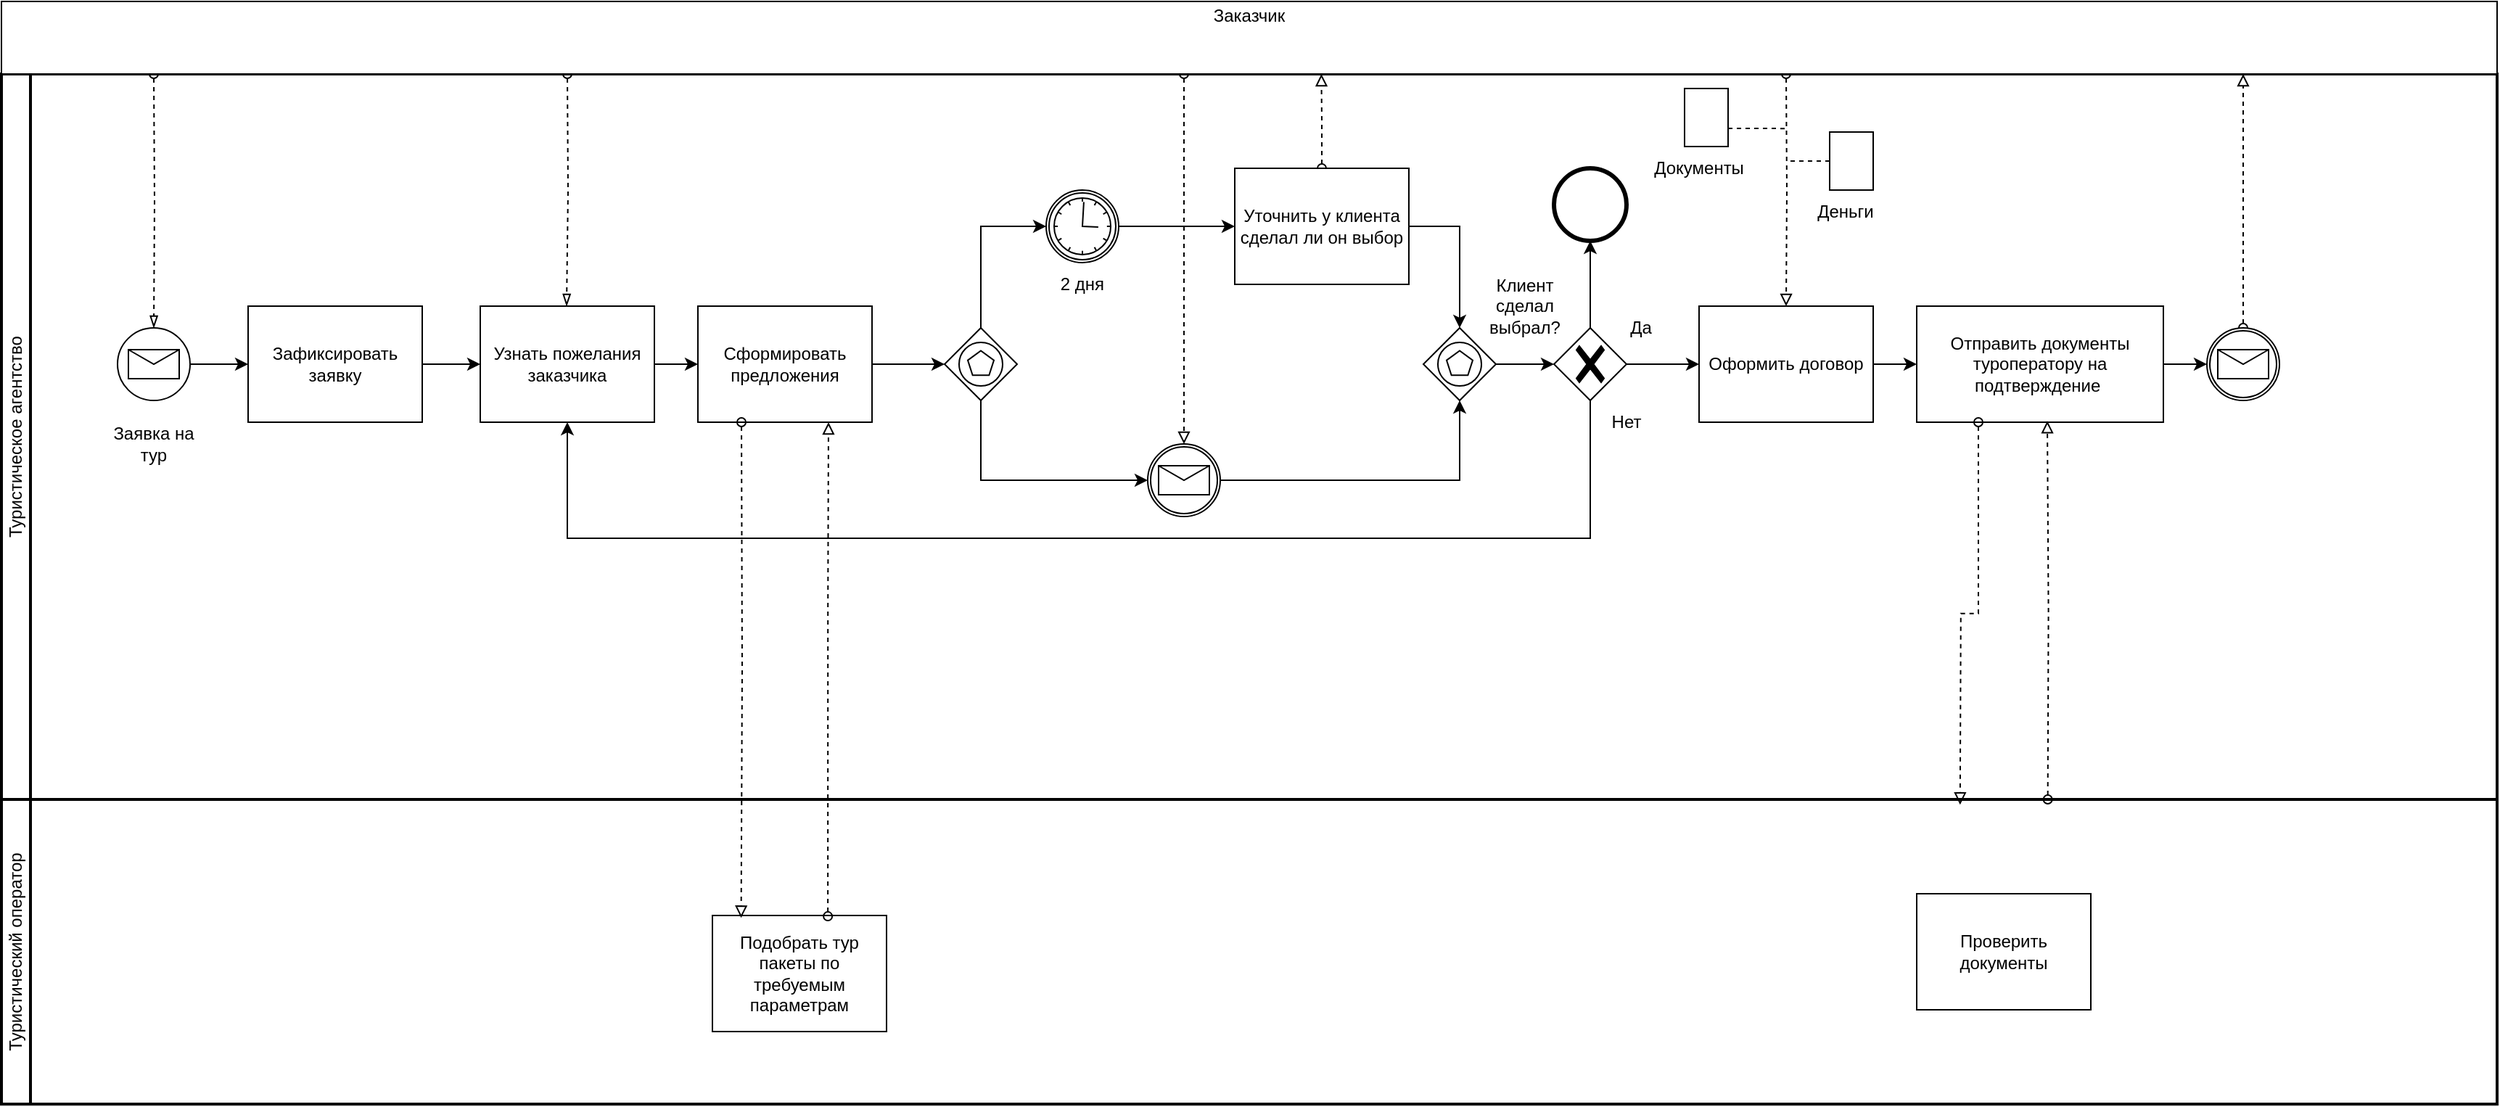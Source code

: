 <mxfile version="26.0.11">
  <diagram name="Страница — 1" id="82ZXLPhcrXQWVRTzGSwM">
    <mxGraphModel dx="1877" dy="565" grid="1" gridSize="10" guides="1" tooltips="1" connect="1" arrows="1" fold="1" page="1" pageScale="1" pageWidth="827" pageHeight="1169" math="0" shadow="0">
      <root>
        <mxCell id="0" />
        <mxCell id="1" parent="0" />
        <mxCell id="wJVDtzto6iilkjuluCDq-61" value="Туристический оператор" style="swimlane;html=1;startSize=20;fontStyle=0;collapsible=0;horizontal=0;swimlaneLine=1;swimlaneFillColor=#ffffff;strokeWidth=2;whiteSpace=wrap;" vertex="1" parent="1">
          <mxGeometry x="-60" y="1200" width="1720" height="210" as="geometry" />
        </mxCell>
        <mxCell id="wJVDtzto6iilkjuluCDq-63" value="Подобрать тур пакеты по требуемым параметрам" style="points=[[0.25,0,0],[0.5,0,0],[0.75,0,0],[1,0.25,0],[1,0.5,0],[1,0.75,0],[0.75,1,0],[0.5,1,0],[0.25,1,0],[0,0.75,0],[0,0.5,0],[0,0.25,0]];shape=mxgraph.bpmn.task2;whiteSpace=wrap;rectStyle=rounded;size=10;html=1;container=1;expand=0;collapsible=0;taskMarker=manual;" vertex="1" parent="wJVDtzto6iilkjuluCDq-61">
          <mxGeometry x="490" y="80" width="120" height="80" as="geometry" />
        </mxCell>
        <mxCell id="wJVDtzto6iilkjuluCDq-65" value="Проверить документы" style="points=[[0.25,0,0],[0.5,0,0],[0.75,0,0],[1,0.25,0],[1,0.5,0],[1,0.75,0],[0.75,1,0],[0.5,1,0],[0.25,1,0],[0,0.75,0],[0,0.5,0],[0,0.25,0]];shape=mxgraph.bpmn.task2;whiteSpace=wrap;rectStyle=rounded;size=10;html=1;container=1;expand=0;collapsible=0;taskMarker=manual;" vertex="1" parent="wJVDtzto6iilkjuluCDq-61">
          <mxGeometry x="1320" y="65" width="120" height="80" as="geometry" />
        </mxCell>
        <mxCell id="wJVDtzto6iilkjuluCDq-2" value="Туристическое агентство" style="swimlane;html=1;startSize=20;fontStyle=0;collapsible=0;horizontal=0;swimlaneLine=1;swimlaneFillColor=#ffffff;strokeWidth=2;whiteSpace=wrap;" vertex="1" parent="1">
          <mxGeometry x="-60" y="700" width="1720" height="500" as="geometry" />
        </mxCell>
        <mxCell id="wJVDtzto6iilkjuluCDq-4" value="" style="points=[[0.145,0.145,0],[0.5,0,0],[0.855,0.145,0],[1,0.5,0],[0.855,0.855,0],[0.5,1,0],[0.145,0.855,0],[0,0.5,0]];shape=mxgraph.bpmn.event;html=1;verticalLabelPosition=bottom;labelBackgroundColor=#ffffff;verticalAlign=top;align=center;perimeter=ellipsePerimeter;outlineConnect=0;aspect=fixed;outline=standard;symbol=message;" vertex="1" parent="wJVDtzto6iilkjuluCDq-2">
          <mxGeometry x="80" y="175" width="50" height="50" as="geometry" />
        </mxCell>
        <mxCell id="wJVDtzto6iilkjuluCDq-5" value="Заявка на тур" style="text;strokeColor=none;align=center;fillColor=none;html=1;verticalAlign=middle;whiteSpace=wrap;rounded=0;" vertex="1" parent="wJVDtzto6iilkjuluCDq-2">
          <mxGeometry x="75" y="240" width="60" height="30" as="geometry" />
        </mxCell>
        <mxCell id="wJVDtzto6iilkjuluCDq-6" value="Зафиксировать заявку" style="points=[[0.25,0,0],[0.5,0,0],[0.75,0,0],[1,0.25,0],[1,0.5,0],[1,0.75,0],[0.75,1,0],[0.5,1,0],[0.25,1,0],[0,0.75,0],[0,0.5,0],[0,0.25,0]];shape=mxgraph.bpmn.task2;whiteSpace=wrap;rectStyle=rounded;size=10;html=1;container=1;expand=0;collapsible=0;taskMarker=manual;" vertex="1" parent="wJVDtzto6iilkjuluCDq-2">
          <mxGeometry x="170" y="160" width="120" height="80" as="geometry" />
        </mxCell>
        <mxCell id="wJVDtzto6iilkjuluCDq-7" style="edgeStyle=orthogonalEdgeStyle;rounded=0;orthogonalLoop=1;jettySize=auto;html=1;exitX=1;exitY=0.5;exitDx=0;exitDy=0;exitPerimeter=0;entryX=0;entryY=0.5;entryDx=0;entryDy=0;entryPerimeter=0;" edge="1" parent="wJVDtzto6iilkjuluCDq-2" source="wJVDtzto6iilkjuluCDq-4" target="wJVDtzto6iilkjuluCDq-6">
          <mxGeometry relative="1" as="geometry" />
        </mxCell>
        <mxCell id="wJVDtzto6iilkjuluCDq-8" value="Узнать пожелания заказчика" style="points=[[0.25,0,0],[0.5,0,0],[0.75,0,0],[1,0.25,0],[1,0.5,0],[1,0.75,0],[0.75,1,0],[0.5,1,0],[0.25,1,0],[0,0.75,0],[0,0.5,0],[0,0.25,0]];shape=mxgraph.bpmn.task2;whiteSpace=wrap;rectStyle=rounded;size=10;html=1;container=1;expand=0;collapsible=0;taskMarker=manual;" vertex="1" parent="wJVDtzto6iilkjuluCDq-2">
          <mxGeometry x="330" y="160" width="120" height="80" as="geometry" />
        </mxCell>
        <mxCell id="wJVDtzto6iilkjuluCDq-9" style="edgeStyle=orthogonalEdgeStyle;rounded=0;orthogonalLoop=1;jettySize=auto;html=1;exitX=1;exitY=0.5;exitDx=0;exitDy=0;exitPerimeter=0;entryX=0;entryY=0.5;entryDx=0;entryDy=0;entryPerimeter=0;" edge="1" parent="wJVDtzto6iilkjuluCDq-2" source="wJVDtzto6iilkjuluCDq-6" target="wJVDtzto6iilkjuluCDq-8">
          <mxGeometry relative="1" as="geometry" />
        </mxCell>
        <mxCell id="wJVDtzto6iilkjuluCDq-10" style="edgeStyle=orthogonalEdgeStyle;rounded=0;orthogonalLoop=1;jettySize=auto;html=1;entryX=0.5;entryY=0;entryDx=0;entryDy=0;entryPerimeter=0;dashed=1;startArrow=oval;startFill=0;endArrow=blockThin;endFill=0;" edge="1" parent="wJVDtzto6iilkjuluCDq-2" target="wJVDtzto6iilkjuluCDq-4">
          <mxGeometry relative="1" as="geometry">
            <mxPoint x="105" as="sourcePoint" />
          </mxGeometry>
        </mxCell>
        <mxCell id="wJVDtzto6iilkjuluCDq-11" style="edgeStyle=orthogonalEdgeStyle;rounded=0;orthogonalLoop=1;jettySize=auto;html=1;entryX=0.5;entryY=0;entryDx=0;entryDy=0;entryPerimeter=0;dashed=1;startArrow=oval;startFill=0;endArrow=blockThin;endFill=0;" edge="1" parent="wJVDtzto6iilkjuluCDq-2">
          <mxGeometry relative="1" as="geometry">
            <mxPoint x="390" as="sourcePoint" />
            <mxPoint x="389.5" y="160" as="targetPoint" />
          </mxGeometry>
        </mxCell>
        <mxCell id="wJVDtzto6iilkjuluCDq-54" style="edgeStyle=orthogonalEdgeStyle;rounded=0;orthogonalLoop=1;jettySize=auto;html=1;entryX=0.416;entryY=1.027;entryDx=0;entryDy=0;entryPerimeter=0;dashed=1;startArrow=oval;startFill=0;endArrow=block;endFill=0;exitX=0.663;exitY=0.007;exitDx=0;exitDy=0;exitPerimeter=0;" edge="1" parent="wJVDtzto6iilkjuluCDq-2" source="wJVDtzto6iilkjuluCDq-63">
          <mxGeometry relative="1" as="geometry">
            <mxPoint x="570.0" y="240.0" as="targetPoint" />
            <mxPoint x="570" y="570" as="sourcePoint" />
            <Array as="points">
              <mxPoint x="570" y="369" />
            </Array>
          </mxGeometry>
        </mxCell>
        <mxCell id="wJVDtzto6iilkjuluCDq-12" value="Сформировать предложения" style="points=[[0.25,0,0],[0.5,0,0],[0.75,0,0],[1,0.25,0],[1,0.5,0],[1,0.75,0],[0.75,1,0],[0.5,1,0],[0.25,1,0],[0,0.75,0],[0,0.5,0],[0,0.25,0]];shape=mxgraph.bpmn.task2;whiteSpace=wrap;rectStyle=rounded;size=10;html=1;container=1;expand=0;collapsible=0;taskMarker=manual;" vertex="1" parent="wJVDtzto6iilkjuluCDq-2">
          <mxGeometry x="480" y="160" width="120" height="80" as="geometry" />
        </mxCell>
        <mxCell id="wJVDtzto6iilkjuluCDq-13" style="edgeStyle=orthogonalEdgeStyle;rounded=0;orthogonalLoop=1;jettySize=auto;html=1;exitX=1;exitY=0.5;exitDx=0;exitDy=0;exitPerimeter=0;entryX=0;entryY=0.5;entryDx=0;entryDy=0;entryPerimeter=0;" edge="1" parent="wJVDtzto6iilkjuluCDq-2" source="wJVDtzto6iilkjuluCDq-8" target="wJVDtzto6iilkjuluCDq-12">
          <mxGeometry relative="1" as="geometry" />
        </mxCell>
        <mxCell id="wJVDtzto6iilkjuluCDq-27" style="edgeStyle=orthogonalEdgeStyle;rounded=0;orthogonalLoop=1;jettySize=auto;html=1;exitX=1;exitY=0.5;exitDx=0;exitDy=0;exitPerimeter=0;entryX=0.5;entryY=0;entryDx=0;entryDy=0;entryPerimeter=0;" edge="1" parent="wJVDtzto6iilkjuluCDq-2" source="wJVDtzto6iilkjuluCDq-15" target="wJVDtzto6iilkjuluCDq-26">
          <mxGeometry relative="1" as="geometry">
            <mxPoint x="1010" y="160" as="targetPoint" />
          </mxGeometry>
        </mxCell>
        <mxCell id="wJVDtzto6iilkjuluCDq-34" style="edgeStyle=orthogonalEdgeStyle;rounded=0;orthogonalLoop=1;jettySize=auto;html=1;exitX=0.5;exitY=0;exitDx=0;exitDy=0;exitPerimeter=0;dashed=1;startArrow=oval;startFill=0;endArrow=block;endFill=0;" edge="1" parent="wJVDtzto6iilkjuluCDq-2" source="wJVDtzto6iilkjuluCDq-15">
          <mxGeometry relative="1" as="geometry">
            <mxPoint x="909.69" as="targetPoint" />
          </mxGeometry>
        </mxCell>
        <mxCell id="wJVDtzto6iilkjuluCDq-15" value="Уточнить у клиента сделал ли он выбор" style="points=[[0.25,0,0],[0.5,0,0],[0.75,0,0],[1,0.25,0],[1,0.5,0],[1,0.75,0],[0.75,1,0],[0.5,1,0],[0.25,1,0],[0,0.75,0],[0,0.5,0],[0,0.25,0]];shape=mxgraph.bpmn.task2;whiteSpace=wrap;rectStyle=rounded;size=10;html=1;container=1;expand=0;collapsible=0;taskMarker=manual;" vertex="1" parent="wJVDtzto6iilkjuluCDq-2">
          <mxGeometry x="850" y="65" width="120" height="80" as="geometry" />
        </mxCell>
        <mxCell id="wJVDtzto6iilkjuluCDq-14" value="" style="points=[[0.145,0.145,0],[0.5,0,0],[0.855,0.145,0],[1,0.5,0],[0.855,0.855,0],[0.5,1,0],[0.145,0.855,0],[0,0.5,0]];shape=mxgraph.bpmn.event;html=1;verticalLabelPosition=bottom;labelBackgroundColor=#ffffff;verticalAlign=top;align=center;perimeter=ellipsePerimeter;outlineConnect=0;aspect=fixed;outline=catching;symbol=timer;" vertex="1" parent="wJVDtzto6iilkjuluCDq-2">
          <mxGeometry x="720" y="80" width="50" height="50" as="geometry" />
        </mxCell>
        <mxCell id="wJVDtzto6iilkjuluCDq-18" value="" style="points=[[0.25,0.25,0],[0.5,0,0],[0.75,0.25,0],[1,0.5,0],[0.75,0.75,0],[0.5,1,0],[0.25,0.75,0],[0,0.5,0]];shape=mxgraph.bpmn.gateway2;html=1;verticalLabelPosition=bottom;labelBackgroundColor=#ffffff;verticalAlign=top;align=center;perimeter=rhombusPerimeter;outlineConnect=0;outline=standard;symbol=multiple;" vertex="1" parent="wJVDtzto6iilkjuluCDq-2">
          <mxGeometry x="650" y="175" width="50" height="50" as="geometry" />
        </mxCell>
        <mxCell id="wJVDtzto6iilkjuluCDq-19" style="edgeStyle=orthogonalEdgeStyle;rounded=0;orthogonalLoop=1;jettySize=auto;html=1;exitX=1;exitY=0.5;exitDx=0;exitDy=0;exitPerimeter=0;entryX=0;entryY=0.5;entryDx=0;entryDy=0;entryPerimeter=0;" edge="1" parent="wJVDtzto6iilkjuluCDq-2" source="wJVDtzto6iilkjuluCDq-12" target="wJVDtzto6iilkjuluCDq-18">
          <mxGeometry relative="1" as="geometry" />
        </mxCell>
        <mxCell id="wJVDtzto6iilkjuluCDq-20" style="edgeStyle=orthogonalEdgeStyle;rounded=0;orthogonalLoop=1;jettySize=auto;html=1;exitX=0.5;exitY=0;exitDx=0;exitDy=0;exitPerimeter=0;entryX=0;entryY=0.5;entryDx=0;entryDy=0;entryPerimeter=0;" edge="1" parent="wJVDtzto6iilkjuluCDq-2" source="wJVDtzto6iilkjuluCDq-18" target="wJVDtzto6iilkjuluCDq-14">
          <mxGeometry relative="1" as="geometry" />
        </mxCell>
        <mxCell id="wJVDtzto6iilkjuluCDq-21" style="edgeStyle=orthogonalEdgeStyle;rounded=0;orthogonalLoop=1;jettySize=auto;html=1;exitX=1;exitY=0.5;exitDx=0;exitDy=0;exitPerimeter=0;entryX=0;entryY=0.5;entryDx=0;entryDy=0;entryPerimeter=0;" edge="1" parent="wJVDtzto6iilkjuluCDq-2" source="wJVDtzto6iilkjuluCDq-14" target="wJVDtzto6iilkjuluCDq-15">
          <mxGeometry relative="1" as="geometry" />
        </mxCell>
        <mxCell id="wJVDtzto6iilkjuluCDq-23" style="edgeStyle=orthogonalEdgeStyle;rounded=0;orthogonalLoop=1;jettySize=auto;html=1;exitX=0.5;exitY=1;exitDx=0;exitDy=0;exitPerimeter=0;entryX=0;entryY=0.5;entryDx=0;entryDy=0;entryPerimeter=0;" edge="1" parent="wJVDtzto6iilkjuluCDq-2" source="wJVDtzto6iilkjuluCDq-18" target="wJVDtzto6iilkjuluCDq-24">
          <mxGeometry relative="1" as="geometry">
            <mxPoint x="740" y="260" as="targetPoint" />
          </mxGeometry>
        </mxCell>
        <mxCell id="wJVDtzto6iilkjuluCDq-25" style="edgeStyle=orthogonalEdgeStyle;rounded=0;orthogonalLoop=1;jettySize=auto;html=1;exitX=1;exitY=0.5;exitDx=0;exitDy=0;exitPerimeter=0;entryX=0.5;entryY=1;entryDx=0;entryDy=0;entryPerimeter=0;" edge="1" parent="wJVDtzto6iilkjuluCDq-2" source="wJVDtzto6iilkjuluCDq-24" target="wJVDtzto6iilkjuluCDq-26">
          <mxGeometry relative="1" as="geometry">
            <mxPoint x="990" y="280" as="targetPoint" />
          </mxGeometry>
        </mxCell>
        <mxCell id="wJVDtzto6iilkjuluCDq-33" style="edgeStyle=orthogonalEdgeStyle;rounded=0;orthogonalLoop=1;jettySize=auto;html=1;entryX=0.5;entryY=0;entryDx=0;entryDy=0;entryPerimeter=0;dashed=1;startArrow=oval;startFill=0;endArrow=block;endFill=0;" edge="1" parent="wJVDtzto6iilkjuluCDq-2" target="wJVDtzto6iilkjuluCDq-24">
          <mxGeometry relative="1" as="geometry">
            <mxPoint x="800" y="60" as="targetPoint" />
            <mxPoint x="815" as="sourcePoint" />
            <Array as="points">
              <mxPoint x="815" y="20" />
              <mxPoint x="815" y="20" />
            </Array>
          </mxGeometry>
        </mxCell>
        <mxCell id="wJVDtzto6iilkjuluCDq-24" value="" style="points=[[0.145,0.145,0],[0.5,0,0],[0.855,0.145,0],[1,0.5,0],[0.855,0.855,0],[0.5,1,0],[0.145,0.855,0],[0,0.5,0]];shape=mxgraph.bpmn.event;html=1;verticalLabelPosition=bottom;labelBackgroundColor=#ffffff;verticalAlign=top;align=center;perimeter=ellipsePerimeter;outlineConnect=0;aspect=fixed;outline=catching;symbol=message;" vertex="1" parent="wJVDtzto6iilkjuluCDq-2">
          <mxGeometry x="790" y="255" width="50" height="50" as="geometry" />
        </mxCell>
        <mxCell id="wJVDtzto6iilkjuluCDq-31" style="edgeStyle=orthogonalEdgeStyle;rounded=0;orthogonalLoop=1;jettySize=auto;html=1;exitX=1;exitY=0.5;exitDx=0;exitDy=0;exitPerimeter=0;" edge="1" parent="wJVDtzto6iilkjuluCDq-2" source="wJVDtzto6iilkjuluCDq-26" target="wJVDtzto6iilkjuluCDq-30">
          <mxGeometry relative="1" as="geometry" />
        </mxCell>
        <mxCell id="wJVDtzto6iilkjuluCDq-26" value="" style="points=[[0.25,0.25,0],[0.5,0,0],[0.75,0.25,0],[1,0.5,0],[0.75,0.75,0],[0.5,1,0],[0.25,0.75,0],[0,0.5,0]];shape=mxgraph.bpmn.gateway2;html=1;verticalLabelPosition=bottom;labelBackgroundColor=#ffffff;verticalAlign=top;align=center;perimeter=rhombusPerimeter;outlineConnect=0;outline=standard;symbol=multiple;" vertex="1" parent="wJVDtzto6iilkjuluCDq-2">
          <mxGeometry x="980" y="175" width="50" height="50" as="geometry" />
        </mxCell>
        <mxCell id="wJVDtzto6iilkjuluCDq-30" value="" style="points=[[0.25,0.25,0],[0.5,0,0],[0.75,0.25,0],[1,0.5,0],[0.75,0.75,0],[0.5,1,0],[0.25,0.75,0],[0,0.5,0]];shape=mxgraph.bpmn.gateway2;html=1;verticalLabelPosition=bottom;labelBackgroundColor=#ffffff;verticalAlign=top;align=center;perimeter=rhombusPerimeter;outlineConnect=0;outline=none;symbol=none;gwType=exclusive;" vertex="1" parent="wJVDtzto6iilkjuluCDq-2">
          <mxGeometry x="1070" y="175" width="50" height="50" as="geometry" />
        </mxCell>
        <mxCell id="wJVDtzto6iilkjuluCDq-28" value="2 дня" style="text;strokeColor=none;align=center;fillColor=none;html=1;verticalAlign=middle;whiteSpace=wrap;rounded=0;" vertex="1" parent="wJVDtzto6iilkjuluCDq-2">
          <mxGeometry x="715" y="130" width="60" height="30" as="geometry" />
        </mxCell>
        <mxCell id="wJVDtzto6iilkjuluCDq-35" value="Клиент сделал выбрал?" style="text;strokeColor=none;align=center;fillColor=none;html=1;verticalAlign=middle;whiteSpace=wrap;rounded=0;" vertex="1" parent="wJVDtzto6iilkjuluCDq-2">
          <mxGeometry x="1020" y="145" width="60" height="30" as="geometry" />
        </mxCell>
        <mxCell id="wJVDtzto6iilkjuluCDq-36" style="edgeStyle=orthogonalEdgeStyle;rounded=0;orthogonalLoop=1;jettySize=auto;html=1;exitX=0.5;exitY=1;exitDx=0;exitDy=0;exitPerimeter=0;entryX=0.5;entryY=1;entryDx=0;entryDy=0;entryPerimeter=0;" edge="1" parent="wJVDtzto6iilkjuluCDq-2" source="wJVDtzto6iilkjuluCDq-30" target="wJVDtzto6iilkjuluCDq-8">
          <mxGeometry relative="1" as="geometry">
            <Array as="points">
              <mxPoint x="1095" y="320" />
              <mxPoint x="390" y="320" />
            </Array>
          </mxGeometry>
        </mxCell>
        <mxCell id="wJVDtzto6iilkjuluCDq-37" value="Нет" style="text;strokeColor=none;align=center;fillColor=none;html=1;verticalAlign=middle;whiteSpace=wrap;rounded=0;" vertex="1" parent="wJVDtzto6iilkjuluCDq-2">
          <mxGeometry x="1090" y="225" width="60" height="30" as="geometry" />
        </mxCell>
        <mxCell id="wJVDtzto6iilkjuluCDq-38" value="Да" style="text;strokeColor=none;align=center;fillColor=none;html=1;verticalAlign=middle;whiteSpace=wrap;rounded=0;" vertex="1" parent="wJVDtzto6iilkjuluCDq-2">
          <mxGeometry x="1100" y="160" width="60" height="30" as="geometry" />
        </mxCell>
        <mxCell id="wJVDtzto6iilkjuluCDq-39" value="" style="points=[[0.145,0.145,0],[0.5,0,0],[0.855,0.145,0],[1,0.5,0],[0.855,0.855,0],[0.5,1,0],[0.145,0.855,0],[0,0.5,0]];shape=mxgraph.bpmn.event;html=1;verticalLabelPosition=bottom;labelBackgroundColor=#ffffff;verticalAlign=top;align=center;perimeter=ellipsePerimeter;outlineConnect=0;aspect=fixed;outline=end;symbol=terminate2;" vertex="1" parent="wJVDtzto6iilkjuluCDq-2">
          <mxGeometry x="1070" y="65" width="50" height="50" as="geometry" />
        </mxCell>
        <mxCell id="wJVDtzto6iilkjuluCDq-40" style="edgeStyle=orthogonalEdgeStyle;rounded=0;orthogonalLoop=1;jettySize=auto;html=1;exitX=0.5;exitY=0;exitDx=0;exitDy=0;exitPerimeter=0;entryX=0.5;entryY=1;entryDx=0;entryDy=0;entryPerimeter=0;" edge="1" parent="wJVDtzto6iilkjuluCDq-2" source="wJVDtzto6iilkjuluCDq-30" target="wJVDtzto6iilkjuluCDq-39">
          <mxGeometry relative="1" as="geometry" />
        </mxCell>
        <mxCell id="wJVDtzto6iilkjuluCDq-43" style="edgeStyle=orthogonalEdgeStyle;rounded=0;orthogonalLoop=1;jettySize=auto;html=1;entryX=0.5;entryY=0;entryDx=0;entryDy=0;entryPerimeter=0;dashed=1;startArrow=oval;startFill=0;endArrow=block;endFill=0;" edge="1" parent="wJVDtzto6iilkjuluCDq-2" target="wJVDtzto6iilkjuluCDq-41">
          <mxGeometry relative="1" as="geometry">
            <mxPoint x="1229.69" y="70" as="targetPoint" />
            <mxPoint x="1230" as="sourcePoint" />
          </mxGeometry>
        </mxCell>
        <mxCell id="wJVDtzto6iilkjuluCDq-41" value="Оформить договор" style="points=[[0.25,0,0],[0.5,0,0],[0.75,0,0],[1,0.25,0],[1,0.5,0],[1,0.75,0],[0.75,1,0],[0.5,1,0],[0.25,1,0],[0,0.75,0],[0,0.5,0],[0,0.25,0]];shape=mxgraph.bpmn.task2;whiteSpace=wrap;rectStyle=rounded;size=10;html=1;container=1;expand=0;collapsible=0;taskMarker=manual;" vertex="1" parent="wJVDtzto6iilkjuluCDq-2">
          <mxGeometry x="1170" y="160" width="120" height="80" as="geometry" />
        </mxCell>
        <mxCell id="wJVDtzto6iilkjuluCDq-42" style="edgeStyle=orthogonalEdgeStyle;rounded=0;orthogonalLoop=1;jettySize=auto;html=1;exitX=1;exitY=0.5;exitDx=0;exitDy=0;exitPerimeter=0;entryX=0;entryY=0.5;entryDx=0;entryDy=0;entryPerimeter=0;" edge="1" parent="wJVDtzto6iilkjuluCDq-2" source="wJVDtzto6iilkjuluCDq-30" target="wJVDtzto6iilkjuluCDq-41">
          <mxGeometry relative="1" as="geometry" />
        </mxCell>
        <mxCell id="wJVDtzto6iilkjuluCDq-45" style="edgeStyle=orthogonalEdgeStyle;rounded=0;orthogonalLoop=1;jettySize=auto;html=1;exitX=0;exitY=0.5;exitDx=0;exitDy=0;exitPerimeter=0;endArrow=none;startFill=0;dashed=1;" edge="1" parent="wJVDtzto6iilkjuluCDq-2" source="wJVDtzto6iilkjuluCDq-44">
          <mxGeometry relative="1" as="geometry">
            <mxPoint x="1230" y="60.345" as="targetPoint" />
          </mxGeometry>
        </mxCell>
        <mxCell id="wJVDtzto6iilkjuluCDq-44" value="" style="shape=mxgraph.bpmn.data2;labelPosition=center;verticalLabelPosition=bottom;align=center;verticalAlign=top;size=15;html=1;" vertex="1" parent="wJVDtzto6iilkjuluCDq-2">
          <mxGeometry x="1260" y="40" width="30" height="40" as="geometry" />
        </mxCell>
        <mxCell id="wJVDtzto6iilkjuluCDq-47" style="edgeStyle=orthogonalEdgeStyle;rounded=0;orthogonalLoop=1;jettySize=auto;html=1;exitX=0;exitY=0;exitDx=30;exitDy=27.5;exitPerimeter=0;endArrow=none;startFill=0;dashed=1;" edge="1" parent="wJVDtzto6iilkjuluCDq-2" source="wJVDtzto6iilkjuluCDq-46">
          <mxGeometry relative="1" as="geometry">
            <mxPoint x="1230" y="37.586" as="targetPoint" />
          </mxGeometry>
        </mxCell>
        <mxCell id="wJVDtzto6iilkjuluCDq-46" value="" style="shape=mxgraph.bpmn.data2;labelPosition=center;verticalLabelPosition=bottom;align=center;verticalAlign=top;size=15;html=1;" vertex="1" parent="wJVDtzto6iilkjuluCDq-2">
          <mxGeometry x="1160" y="10" width="30" height="40" as="geometry" />
        </mxCell>
        <mxCell id="wJVDtzto6iilkjuluCDq-48" value="Документы" style="text;strokeColor=none;align=center;fillColor=none;html=1;verticalAlign=middle;whiteSpace=wrap;rounded=0;" vertex="1" parent="wJVDtzto6iilkjuluCDq-2">
          <mxGeometry x="1140" y="50" width="60" height="30" as="geometry" />
        </mxCell>
        <mxCell id="wJVDtzto6iilkjuluCDq-50" value="Деньги" style="text;strokeColor=none;align=center;fillColor=none;html=1;verticalAlign=middle;whiteSpace=wrap;rounded=0;" vertex="1" parent="wJVDtzto6iilkjuluCDq-2">
          <mxGeometry x="1241" y="80" width="60" height="30" as="geometry" />
        </mxCell>
        <mxCell id="wJVDtzto6iilkjuluCDq-51" value="Отправить документы туроператору на подтверждение&amp;nbsp;" style="points=[[0.25,0,0],[0.5,0,0],[0.75,0,0],[1,0.25,0],[1,0.5,0],[1,0.75,0],[0.75,1,0],[0.5,1,0],[0.25,1,0],[0,0.75,0],[0,0.5,0],[0,0.25,0]];shape=mxgraph.bpmn.task2;whiteSpace=wrap;rectStyle=rounded;size=10;html=1;container=1;expand=0;collapsible=0;taskMarker=manual;" vertex="1" parent="wJVDtzto6iilkjuluCDq-2">
          <mxGeometry x="1320" y="160" width="170" height="80" as="geometry" />
        </mxCell>
        <mxCell id="wJVDtzto6iilkjuluCDq-52" style="edgeStyle=orthogonalEdgeStyle;rounded=0;orthogonalLoop=1;jettySize=auto;html=1;exitX=1;exitY=0.5;exitDx=0;exitDy=0;exitPerimeter=0;entryX=0;entryY=0.5;entryDx=0;entryDy=0;entryPerimeter=0;" edge="1" parent="wJVDtzto6iilkjuluCDq-2" source="wJVDtzto6iilkjuluCDq-41" target="wJVDtzto6iilkjuluCDq-51">
          <mxGeometry relative="1" as="geometry" />
        </mxCell>
        <mxCell id="wJVDtzto6iilkjuluCDq-56" style="edgeStyle=orthogonalEdgeStyle;rounded=0;orthogonalLoop=1;jettySize=auto;html=1;entryX=0.75;entryY=1;entryDx=0;entryDy=0;entryPerimeter=0;dashed=1;startArrow=oval;startFill=0;endArrow=block;endFill=0;exitX=0.887;exitY=0.015;exitDx=0;exitDy=0;exitPerimeter=0;" edge="1" parent="wJVDtzto6iilkjuluCDq-2">
          <mxGeometry relative="1" as="geometry">
            <mxPoint x="1410.33" y="500.0" as="sourcePoint" />
            <mxPoint x="1410" y="239.1" as="targetPoint" />
          </mxGeometry>
        </mxCell>
        <mxCell id="wJVDtzto6iilkjuluCDq-60" style="edgeStyle=orthogonalEdgeStyle;rounded=0;orthogonalLoop=1;jettySize=auto;html=1;exitX=0.5;exitY=0;exitDx=0;exitDy=0;exitPerimeter=0;dashed=1;startArrow=oval;startFill=0;endArrow=block;endFill=0;" edge="1" parent="wJVDtzto6iilkjuluCDq-2" source="wJVDtzto6iilkjuluCDq-58">
          <mxGeometry relative="1" as="geometry">
            <mxPoint x="1545" as="targetPoint" />
          </mxGeometry>
        </mxCell>
        <mxCell id="wJVDtzto6iilkjuluCDq-58" value="" style="points=[[0.145,0.145,0],[0.5,0,0],[0.855,0.145,0],[1,0.5,0],[0.855,0.855,0],[0.5,1,0],[0.145,0.855,0],[0,0.5,0]];shape=mxgraph.bpmn.event;html=1;verticalLabelPosition=bottom;labelBackgroundColor=#ffffff;verticalAlign=top;align=center;perimeter=ellipsePerimeter;outlineConnect=0;aspect=fixed;outline=catching;symbol=message;" vertex="1" parent="wJVDtzto6iilkjuluCDq-2">
          <mxGeometry x="1520" y="175" width="50" height="50" as="geometry" />
        </mxCell>
        <mxCell id="wJVDtzto6iilkjuluCDq-59" style="edgeStyle=orthogonalEdgeStyle;rounded=0;orthogonalLoop=1;jettySize=auto;html=1;exitX=1;exitY=0.5;exitDx=0;exitDy=0;exitPerimeter=0;entryX=0;entryY=0.5;entryDx=0;entryDy=0;entryPerimeter=0;" edge="1" parent="wJVDtzto6iilkjuluCDq-2" source="wJVDtzto6iilkjuluCDq-51" target="wJVDtzto6iilkjuluCDq-58">
          <mxGeometry relative="1" as="geometry" />
        </mxCell>
        <mxCell id="wJVDtzto6iilkjuluCDq-62" style="edgeStyle=orthogonalEdgeStyle;rounded=0;orthogonalLoop=1;jettySize=auto;html=1;dashed=1;startArrow=oval;startFill=0;endArrow=block;endFill=0;exitX=0.156;exitY=1.026;exitDx=0;exitDy=0;exitPerimeter=0;entryX=0.165;entryY=0.021;entryDx=0;entryDy=0;entryPerimeter=0;" edge="1" parent="wJVDtzto6iilkjuluCDq-2" target="wJVDtzto6iilkjuluCDq-63">
          <mxGeometry relative="1" as="geometry">
            <mxPoint x="510.29" y="577.92" as="targetPoint" />
            <mxPoint x="510.01" y="240.0" as="sourcePoint" />
            <Array as="points" />
          </mxGeometry>
        </mxCell>
        <mxCell id="wJVDtzto6iilkjuluCDq-55" style="edgeStyle=orthogonalEdgeStyle;rounded=0;orthogonalLoop=1;jettySize=auto;html=1;exitX=0.25;exitY=1;exitDx=0;exitDy=0;exitPerimeter=0;entryX=0.849;entryY=0.061;entryDx=0;entryDy=0;entryPerimeter=0;dashed=1;startArrow=oval;startFill=0;endArrow=block;endFill=0;" edge="1" parent="1" source="wJVDtzto6iilkjuluCDq-51">
          <mxGeometry relative="1" as="geometry">
            <mxPoint x="1289.91" y="1203.66" as="targetPoint" />
          </mxGeometry>
        </mxCell>
        <mxCell id="wJVDtzto6iilkjuluCDq-57" value="Заказчик" style="swimlane;html=1;startSize=20;fontStyle=0;collapsible=0;horizontal=1;swimlaneLine=0;fillColor=#FFFFFF;whiteSpace=wrap;gradientColor=none;swimlaneFillColor=#FFFFFF;" vertex="1" parent="1">
          <mxGeometry x="-60" y="650" width="1720" height="50" as="geometry" />
        </mxCell>
      </root>
    </mxGraphModel>
  </diagram>
</mxfile>
